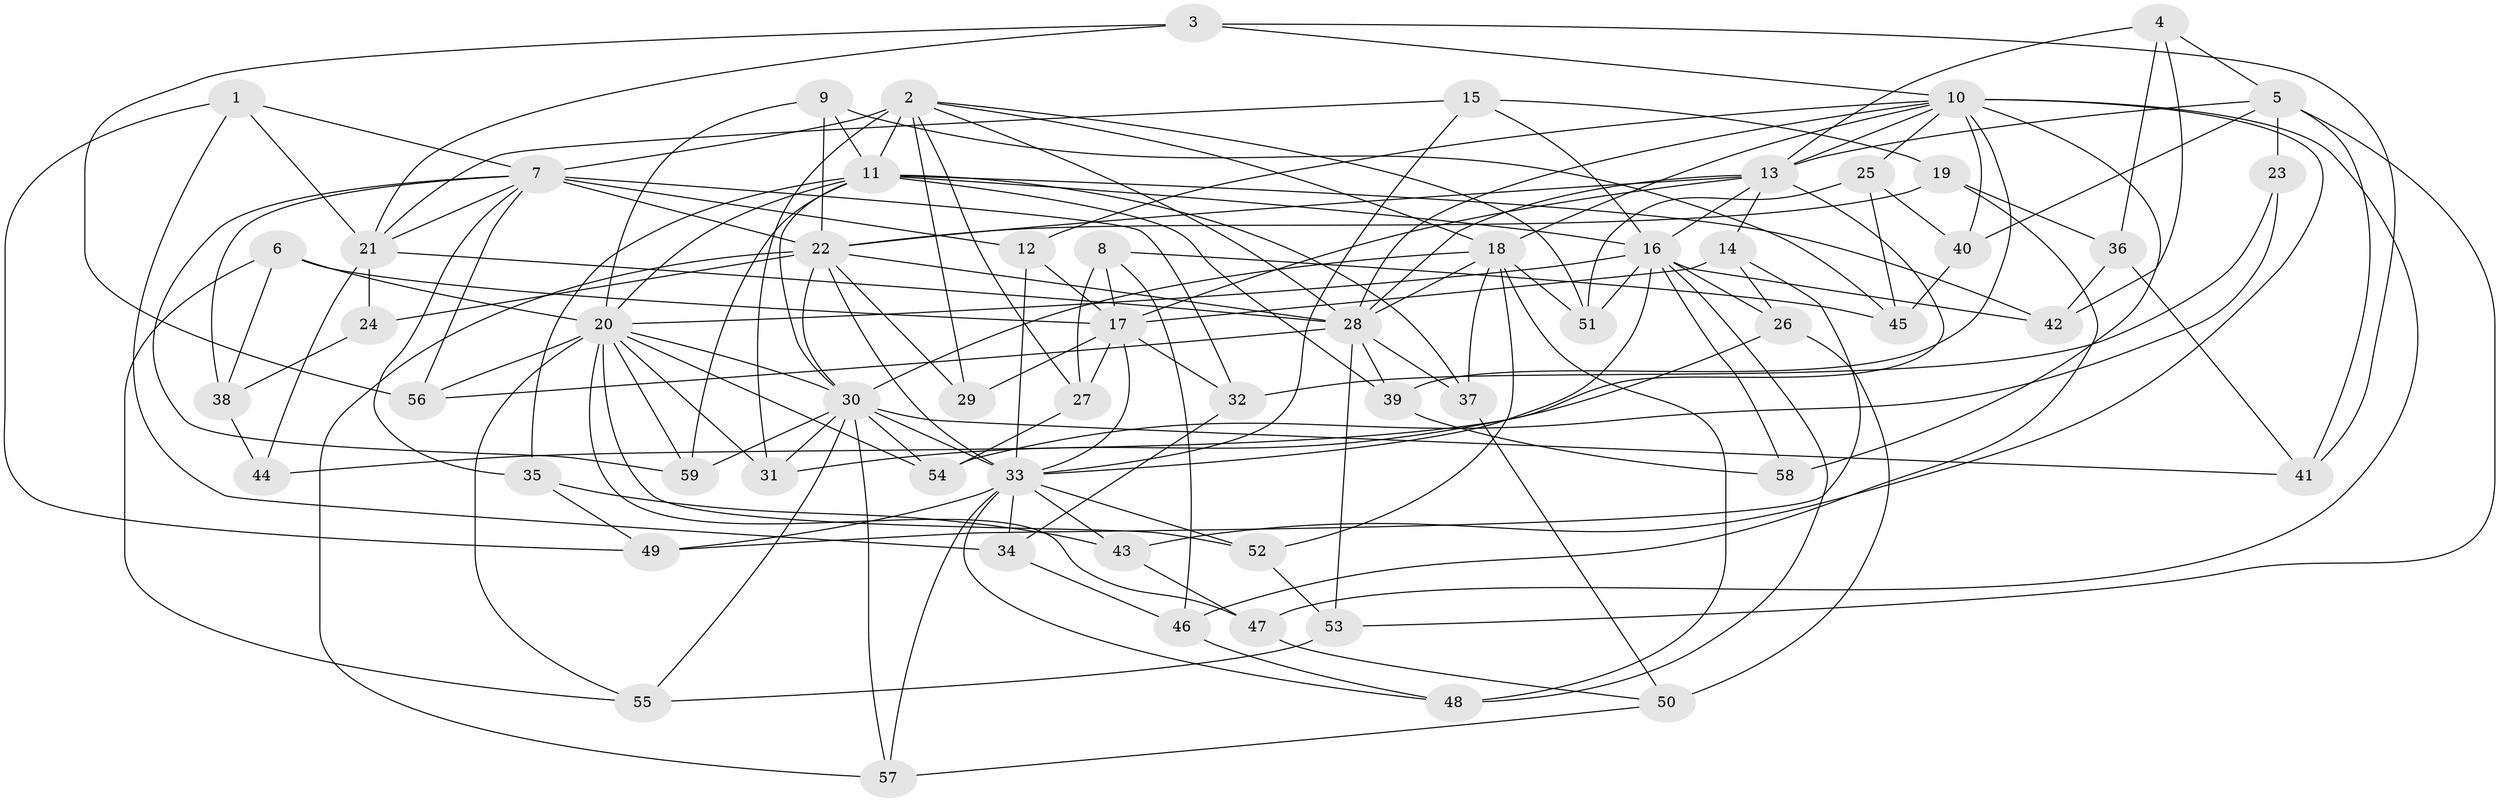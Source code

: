 // original degree distribution, {4: 1.0}
// Generated by graph-tools (version 1.1) at 2025/38/03/09/25 02:38:18]
// undirected, 59 vertices, 157 edges
graph export_dot {
graph [start="1"]
  node [color=gray90,style=filled];
  1;
  2;
  3;
  4;
  5;
  6;
  7;
  8;
  9;
  10;
  11;
  12;
  13;
  14;
  15;
  16;
  17;
  18;
  19;
  20;
  21;
  22;
  23;
  24;
  25;
  26;
  27;
  28;
  29;
  30;
  31;
  32;
  33;
  34;
  35;
  36;
  37;
  38;
  39;
  40;
  41;
  42;
  43;
  44;
  45;
  46;
  47;
  48;
  49;
  50;
  51;
  52;
  53;
  54;
  55;
  56;
  57;
  58;
  59;
  1 -- 7 [weight=1.0];
  1 -- 21 [weight=1.0];
  1 -- 34 [weight=1.0];
  1 -- 49 [weight=1.0];
  2 -- 7 [weight=3.0];
  2 -- 11 [weight=1.0];
  2 -- 18 [weight=1.0];
  2 -- 27 [weight=1.0];
  2 -- 28 [weight=1.0];
  2 -- 29 [weight=1.0];
  2 -- 31 [weight=1.0];
  2 -- 51 [weight=1.0];
  3 -- 10 [weight=1.0];
  3 -- 21 [weight=1.0];
  3 -- 41 [weight=1.0];
  3 -- 56 [weight=1.0];
  4 -- 5 [weight=1.0];
  4 -- 13 [weight=1.0];
  4 -- 36 [weight=1.0];
  4 -- 42 [weight=1.0];
  5 -- 13 [weight=2.0];
  5 -- 23 [weight=2.0];
  5 -- 40 [weight=1.0];
  5 -- 41 [weight=1.0];
  5 -- 53 [weight=1.0];
  6 -- 17 [weight=1.0];
  6 -- 20 [weight=1.0];
  6 -- 38 [weight=1.0];
  6 -- 55 [weight=1.0];
  7 -- 12 [weight=1.0];
  7 -- 21 [weight=1.0];
  7 -- 22 [weight=1.0];
  7 -- 32 [weight=1.0];
  7 -- 35 [weight=1.0];
  7 -- 38 [weight=1.0];
  7 -- 56 [weight=1.0];
  7 -- 59 [weight=1.0];
  8 -- 17 [weight=1.0];
  8 -- 27 [weight=1.0];
  8 -- 45 [weight=1.0];
  8 -- 46 [weight=1.0];
  9 -- 11 [weight=1.0];
  9 -- 20 [weight=1.0];
  9 -- 22 [weight=1.0];
  9 -- 45 [weight=1.0];
  10 -- 12 [weight=1.0];
  10 -- 13 [weight=1.0];
  10 -- 18 [weight=1.0];
  10 -- 25 [weight=1.0];
  10 -- 28 [weight=1.0];
  10 -- 39 [weight=1.0];
  10 -- 40 [weight=1.0];
  10 -- 43 [weight=1.0];
  10 -- 47 [weight=1.0];
  10 -- 58 [weight=2.0];
  11 -- 16 [weight=1.0];
  11 -- 20 [weight=1.0];
  11 -- 30 [weight=1.0];
  11 -- 35 [weight=1.0];
  11 -- 37 [weight=1.0];
  11 -- 39 [weight=1.0];
  11 -- 42 [weight=1.0];
  11 -- 59 [weight=1.0];
  12 -- 17 [weight=1.0];
  12 -- 33 [weight=1.0];
  13 -- 14 [weight=1.0];
  13 -- 16 [weight=1.0];
  13 -- 17 [weight=2.0];
  13 -- 22 [weight=1.0];
  13 -- 28 [weight=1.0];
  13 -- 44 [weight=2.0];
  14 -- 17 [weight=3.0];
  14 -- 26 [weight=1.0];
  14 -- 49 [weight=1.0];
  15 -- 16 [weight=1.0];
  15 -- 19 [weight=1.0];
  15 -- 21 [weight=1.0];
  15 -- 33 [weight=1.0];
  16 -- 20 [weight=1.0];
  16 -- 26 [weight=1.0];
  16 -- 33 [weight=1.0];
  16 -- 42 [weight=1.0];
  16 -- 48 [weight=1.0];
  16 -- 51 [weight=1.0];
  16 -- 58 [weight=1.0];
  17 -- 27 [weight=1.0];
  17 -- 29 [weight=1.0];
  17 -- 32 [weight=1.0];
  17 -- 33 [weight=1.0];
  18 -- 28 [weight=2.0];
  18 -- 30 [weight=2.0];
  18 -- 37 [weight=1.0];
  18 -- 48 [weight=1.0];
  18 -- 51 [weight=1.0];
  18 -- 52 [weight=1.0];
  19 -- 22 [weight=1.0];
  19 -- 36 [weight=1.0];
  19 -- 46 [weight=1.0];
  20 -- 30 [weight=1.0];
  20 -- 31 [weight=1.0];
  20 -- 47 [weight=1.0];
  20 -- 52 [weight=1.0];
  20 -- 54 [weight=1.0];
  20 -- 55 [weight=1.0];
  20 -- 56 [weight=1.0];
  20 -- 59 [weight=1.0];
  21 -- 24 [weight=1.0];
  21 -- 28 [weight=2.0];
  21 -- 44 [weight=1.0];
  22 -- 24 [weight=2.0];
  22 -- 28 [weight=1.0];
  22 -- 29 [weight=2.0];
  22 -- 30 [weight=1.0];
  22 -- 33 [weight=1.0];
  22 -- 57 [weight=1.0];
  23 -- 32 [weight=1.0];
  23 -- 54 [weight=1.0];
  24 -- 38 [weight=1.0];
  25 -- 40 [weight=1.0];
  25 -- 45 [weight=1.0];
  25 -- 51 [weight=1.0];
  26 -- 31 [weight=1.0];
  26 -- 50 [weight=1.0];
  27 -- 54 [weight=1.0];
  28 -- 37 [weight=1.0];
  28 -- 39 [weight=1.0];
  28 -- 53 [weight=1.0];
  28 -- 56 [weight=1.0];
  30 -- 31 [weight=1.0];
  30 -- 33 [weight=1.0];
  30 -- 41 [weight=1.0];
  30 -- 54 [weight=1.0];
  30 -- 55 [weight=1.0];
  30 -- 57 [weight=1.0];
  30 -- 59 [weight=1.0];
  32 -- 34 [weight=1.0];
  33 -- 34 [weight=1.0];
  33 -- 43 [weight=1.0];
  33 -- 48 [weight=1.0];
  33 -- 49 [weight=1.0];
  33 -- 52 [weight=1.0];
  33 -- 57 [weight=1.0];
  34 -- 46 [weight=1.0];
  35 -- 43 [weight=1.0];
  35 -- 49 [weight=1.0];
  36 -- 41 [weight=1.0];
  36 -- 42 [weight=1.0];
  37 -- 50 [weight=1.0];
  38 -- 44 [weight=1.0];
  39 -- 58 [weight=1.0];
  40 -- 45 [weight=1.0];
  43 -- 47 [weight=1.0];
  46 -- 48 [weight=1.0];
  47 -- 50 [weight=1.0];
  50 -- 57 [weight=1.0];
  52 -- 53 [weight=1.0];
  53 -- 55 [weight=1.0];
}
